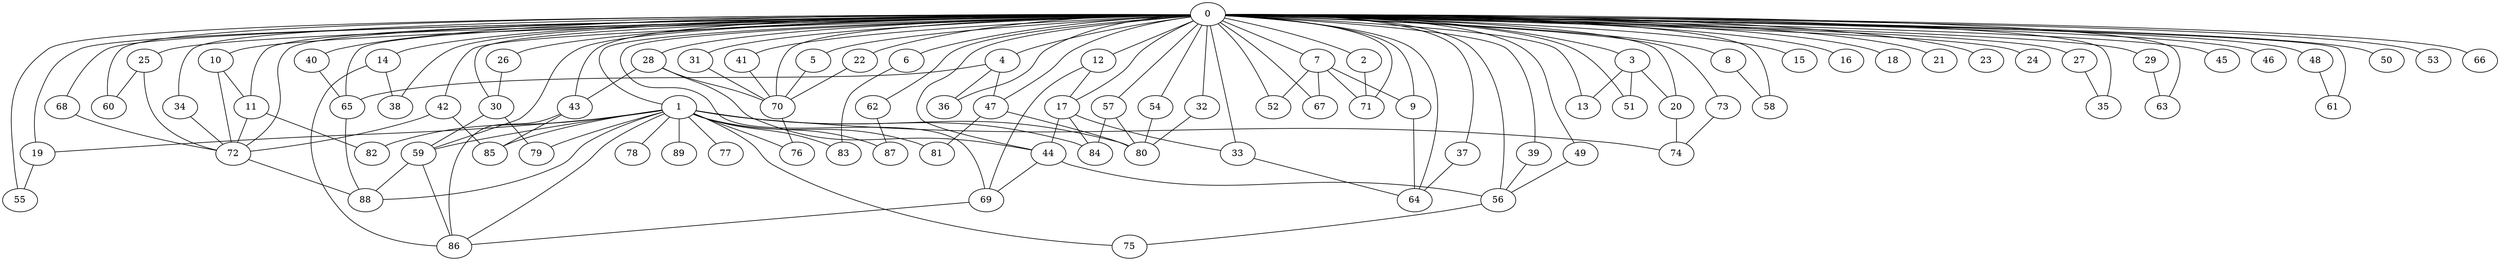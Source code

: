 
graph graphname {
    0 -- 1
0 -- 2
0 -- 3
0 -- 4
0 -- 5
0 -- 6
0 -- 7
0 -- 8
0 -- 9
0 -- 10
0 -- 11
0 -- 12
0 -- 13
0 -- 14
0 -- 15
0 -- 16
0 -- 17
0 -- 18
0 -- 19
0 -- 20
0 -- 21
0 -- 22
0 -- 23
0 -- 24
0 -- 25
0 -- 26
0 -- 27
0 -- 28
0 -- 29
0 -- 30
0 -- 31
0 -- 32
0 -- 33
0 -- 34
0 -- 35
0 -- 36
0 -- 37
0 -- 38
0 -- 39
0 -- 40
0 -- 41
0 -- 42
0 -- 43
0 -- 44
0 -- 45
0 -- 46
0 -- 47
0 -- 48
0 -- 49
0 -- 50
0 -- 51
0 -- 52
0 -- 53
0 -- 54
0 -- 55
0 -- 56
0 -- 57
0 -- 58
0 -- 59
0 -- 60
0 -- 61
0 -- 62
0 -- 63
0 -- 64
0 -- 65
0 -- 66
0 -- 67
0 -- 68
0 -- 69
0 -- 70
0 -- 71
0 -- 72
0 -- 73
1 -- 74
1 -- 75
1 -- 76
1 -- 77
1 -- 78
1 -- 79
1 -- 80
1 -- 81
1 -- 82
1 -- 83
1 -- 84
1 -- 85
1 -- 86
1 -- 87
1 -- 88
1 -- 89
1 -- 59
1 -- 19
2 -- 71
3 -- 20
3 -- 51
3 -- 13
4 -- 36
4 -- 47
4 -- 65
5 -- 70
6 -- 83
7 -- 52
7 -- 67
7 -- 71
7 -- 9
8 -- 58
9 -- 64
10 -- 11
10 -- 72
11 -- 72
11 -- 82
12 -- 17
12 -- 69
14 -- 38
14 -- 86
17 -- 33
17 -- 84
17 -- 44
19 -- 55
20 -- 74
22 -- 70
25 -- 72
25 -- 60
26 -- 30
27 -- 35
28 -- 43
28 -- 44
28 -- 70
29 -- 63
30 -- 79
30 -- 59
31 -- 70
32 -- 80
33 -- 64
34 -- 72
37 -- 64
39 -- 56
40 -- 65
41 -- 70
42 -- 72
42 -- 85
43 -- 86
43 -- 85
44 -- 56
44 -- 69
47 -- 81
47 -- 80
48 -- 61
49 -- 56
54 -- 80
56 -- 75
57 -- 84
57 -- 80
59 -- 88
59 -- 86
62 -- 87
65 -- 88
68 -- 72
69 -- 86
70 -- 76
72 -- 88
73 -- 74

}
